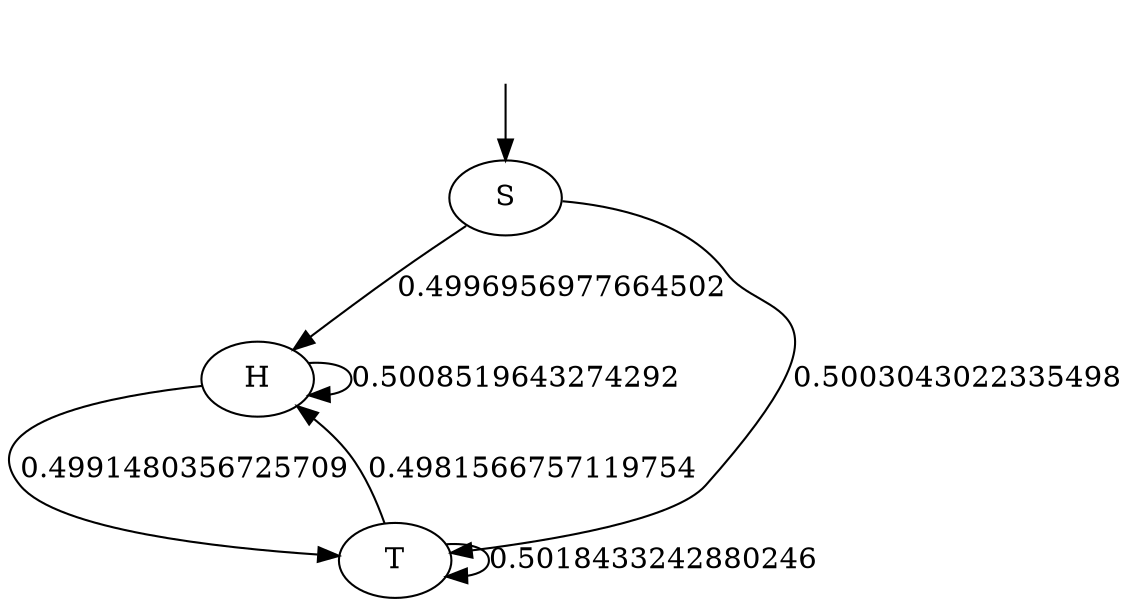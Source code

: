 digraph learned_dfa {
q0 [label="S"];
q1 [label="H"];
q2 [label="T"];
q0 -> q2 [label=0.5003043022335498];
q0 -> q1 [label=0.4996956977664502];
q1 -> q2 [label=0.4991480356725709];
q1 -> q1 [label=0.5008519643274292];
q2 -> q1 [label=0.4981566757119754];
q2 -> q2 [label=0.5018433242880246];
__start0 [shape=none, label=""];
__start0 -> q0 [label=""];
}
